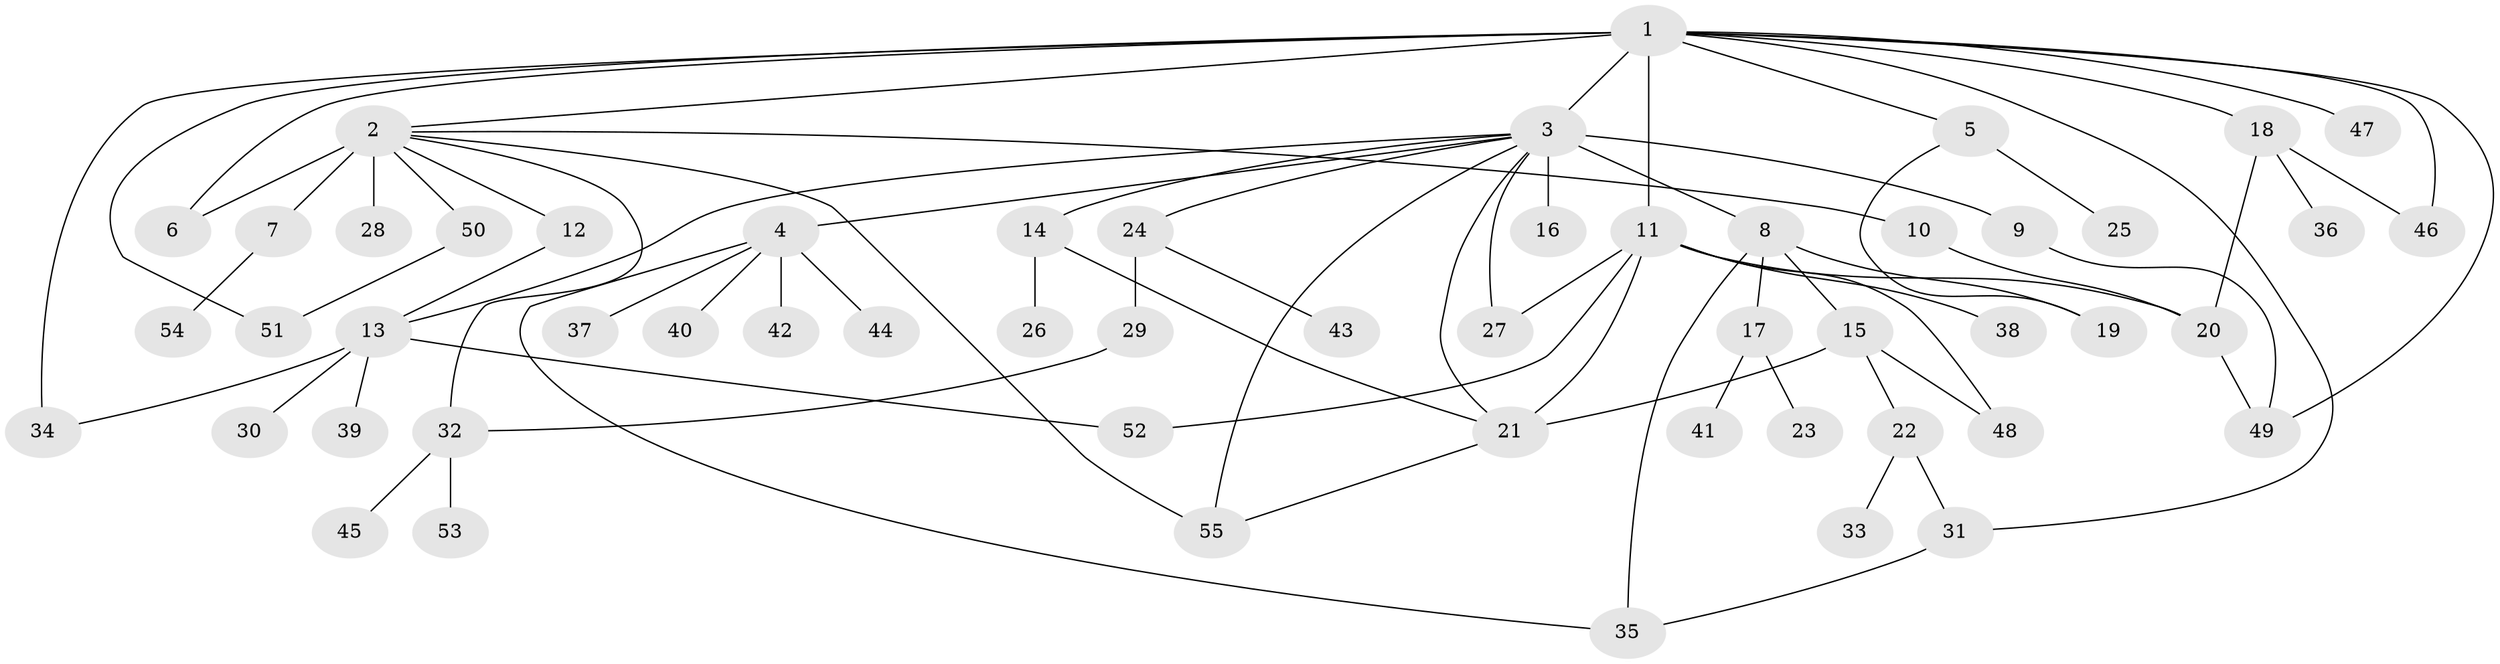 // original degree distribution, {15: 0.01818181818181818, 18: 0.00909090909090909, 7: 0.02727272727272727, 4: 0.045454545454545456, 3: 0.12727272727272726, 9: 0.01818181818181818, 5: 0.03636363636363636, 1: 0.5363636363636364, 2: 0.18181818181818182}
// Generated by graph-tools (version 1.1) at 2025/35/03/09/25 02:35:36]
// undirected, 55 vertices, 76 edges
graph export_dot {
graph [start="1"]
  node [color=gray90,style=filled];
  1;
  2;
  3;
  4;
  5;
  6;
  7;
  8;
  9;
  10;
  11;
  12;
  13;
  14;
  15;
  16;
  17;
  18;
  19;
  20;
  21;
  22;
  23;
  24;
  25;
  26;
  27;
  28;
  29;
  30;
  31;
  32;
  33;
  34;
  35;
  36;
  37;
  38;
  39;
  40;
  41;
  42;
  43;
  44;
  45;
  46;
  47;
  48;
  49;
  50;
  51;
  52;
  53;
  54;
  55;
  1 -- 2 [weight=1.0];
  1 -- 3 [weight=1.0];
  1 -- 5 [weight=1.0];
  1 -- 6 [weight=1.0];
  1 -- 11 [weight=1.0];
  1 -- 18 [weight=1.0];
  1 -- 31 [weight=1.0];
  1 -- 34 [weight=2.0];
  1 -- 46 [weight=1.0];
  1 -- 47 [weight=1.0];
  1 -- 49 [weight=1.0];
  1 -- 51 [weight=1.0];
  2 -- 6 [weight=1.0];
  2 -- 7 [weight=1.0];
  2 -- 10 [weight=1.0];
  2 -- 12 [weight=1.0];
  2 -- 28 [weight=5.0];
  2 -- 32 [weight=1.0];
  2 -- 50 [weight=1.0];
  2 -- 55 [weight=1.0];
  3 -- 4 [weight=1.0];
  3 -- 8 [weight=1.0];
  3 -- 9 [weight=1.0];
  3 -- 13 [weight=1.0];
  3 -- 14 [weight=1.0];
  3 -- 16 [weight=5.0];
  3 -- 21 [weight=1.0];
  3 -- 24 [weight=1.0];
  3 -- 27 [weight=1.0];
  3 -- 55 [weight=1.0];
  4 -- 35 [weight=1.0];
  4 -- 37 [weight=1.0];
  4 -- 40 [weight=1.0];
  4 -- 42 [weight=1.0];
  4 -- 44 [weight=1.0];
  5 -- 19 [weight=1.0];
  5 -- 25 [weight=2.0];
  7 -- 54 [weight=1.0];
  8 -- 15 [weight=1.0];
  8 -- 17 [weight=1.0];
  8 -- 19 [weight=3.0];
  8 -- 35 [weight=1.0];
  9 -- 49 [weight=1.0];
  10 -- 20 [weight=1.0];
  11 -- 20 [weight=1.0];
  11 -- 21 [weight=1.0];
  11 -- 27 [weight=1.0];
  11 -- 38 [weight=1.0];
  11 -- 48 [weight=1.0];
  11 -- 52 [weight=2.0];
  12 -- 13 [weight=1.0];
  13 -- 30 [weight=1.0];
  13 -- 34 [weight=1.0];
  13 -- 39 [weight=1.0];
  13 -- 52 [weight=1.0];
  14 -- 21 [weight=1.0];
  14 -- 26 [weight=2.0];
  15 -- 21 [weight=2.0];
  15 -- 22 [weight=1.0];
  15 -- 48 [weight=1.0];
  17 -- 23 [weight=2.0];
  17 -- 41 [weight=1.0];
  18 -- 20 [weight=1.0];
  18 -- 36 [weight=1.0];
  18 -- 46 [weight=1.0];
  20 -- 49 [weight=1.0];
  21 -- 55 [weight=1.0];
  22 -- 31 [weight=1.0];
  22 -- 33 [weight=1.0];
  24 -- 29 [weight=1.0];
  24 -- 43 [weight=1.0];
  29 -- 32 [weight=1.0];
  31 -- 35 [weight=1.0];
  32 -- 45 [weight=1.0];
  32 -- 53 [weight=1.0];
  50 -- 51 [weight=2.0];
}
